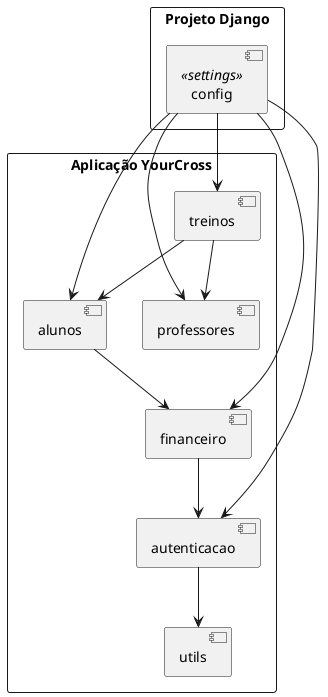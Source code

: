 # 
```plantuml
@startuml
skinparam packageStyle rectangle

package "Projeto Django" {
    [config] <<settings>>
}

package "Aplicação YourCross" {
    [alunos]
    [professores]
    [treinos]
    [financeiro]
    [autenticacao]
    [utils]
}

[config] --> [alunos]
[config] --> [professores]
[config] --> [treinos]
[config] --> [financeiro]
[config] --> [autenticacao]

[alunos] --> [financeiro]
[treinos] --> [alunos]
[treinos] --> [professores]
[financeiro] --> [autenticacao]
[autenticacao] --> [utils]
@enduml
```


